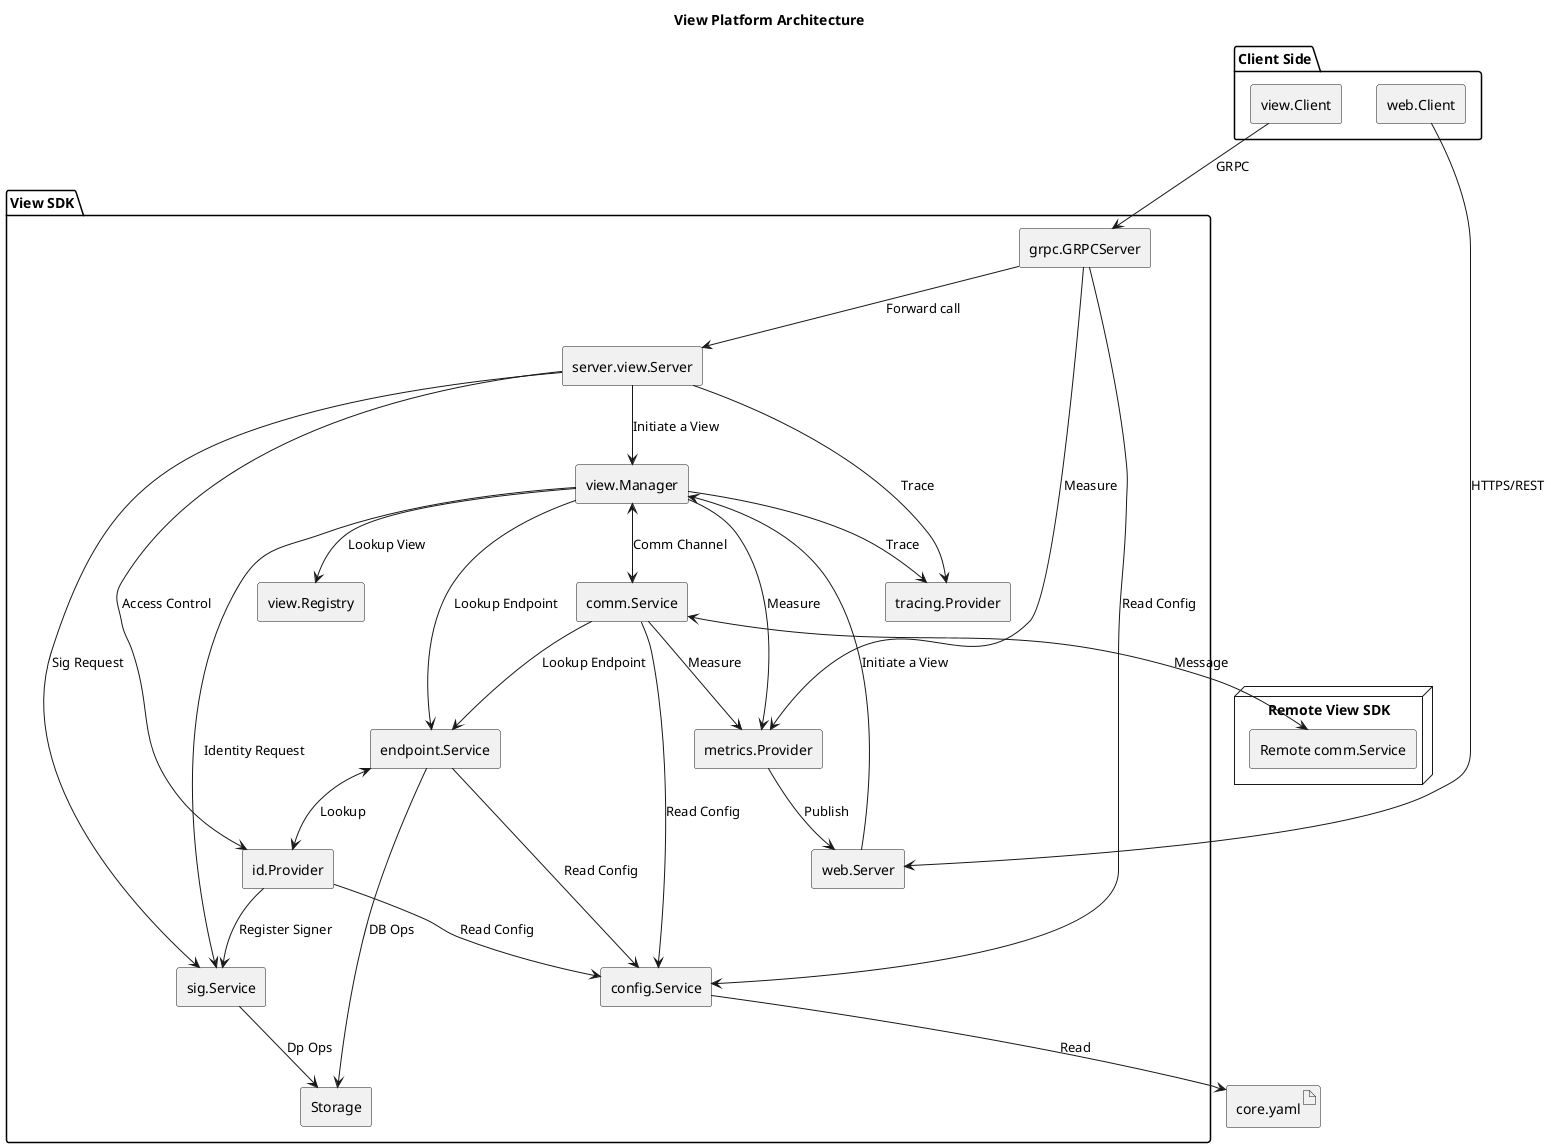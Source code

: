 @startuml
skinparam componentStyle rectangle

title View Platform Architecture

artifact "core.yaml" as Config

package "Client Side" {
  [view.Client]
  [web.Client]
}

package "View SDK" {
  [view.Client] --> [grpc.GRPCServer] : GRPC
  [web.Client] --> [web.Server] : HTTPS/REST

  [grpc.GRPCServer] --> [server.view.Server] : Forward call
  [grpc.GRPCServer] --> [config.Service] : Read Config
  [grpc.GRPCServer] --> [metrics.Provider] : Measure

  [server.view.Server] --> [sig.Service] : Sig Request
  [server.view.Server] --> [view.Manager] : Initiate a View
  [server.view.Server] --> [id.Provider] : Access Control
  [server.view.Server] --> [tracing.Provider] : Trace

  [web.Server] --> [view.Manager] : Initiate a View

  [view.Manager] --> [view.Registry] : Lookup View
  [view.Manager] <--> [comm.Service] : Comm Channel
  [view.Manager] --> [endpoint.Service] : Lookup Endpoint
  [view.Manager] --> [sig.Service] : Identity Request
  [view.Manager] --> [tracing.Provider] : Trace
  [view.Manager] --> [metrics.Provider] : Measure

  [comm.Service] --> [config.Service] : Read Config
  [comm.Service] --> [metrics.Provider] : Measure
  [comm.Service] --> [endpoint.Service] : Lookup Endpoint

  [endpoint.Service] --> [Storage]: DB Ops
  [endpoint.Service] --> [config.Service]: Read Config
  [endpoint.Service] <--> [id.Provider] : Lookup

  [sig.Service] --> [Storage] : Dp Ops

  [id.Provider] -->  [sig.Service] : Register Signer
  [id.Provider] --> [config.Service] : Read Config

  [config.Service] --> [Config] : Read

  [metrics.Provider] --> [web.Server] : Publish
}

node "Remote View SDK" {
  [Remote comm.Service]
}

[comm.Service] <--> [Remote comm.Service] : Message

@enduml
